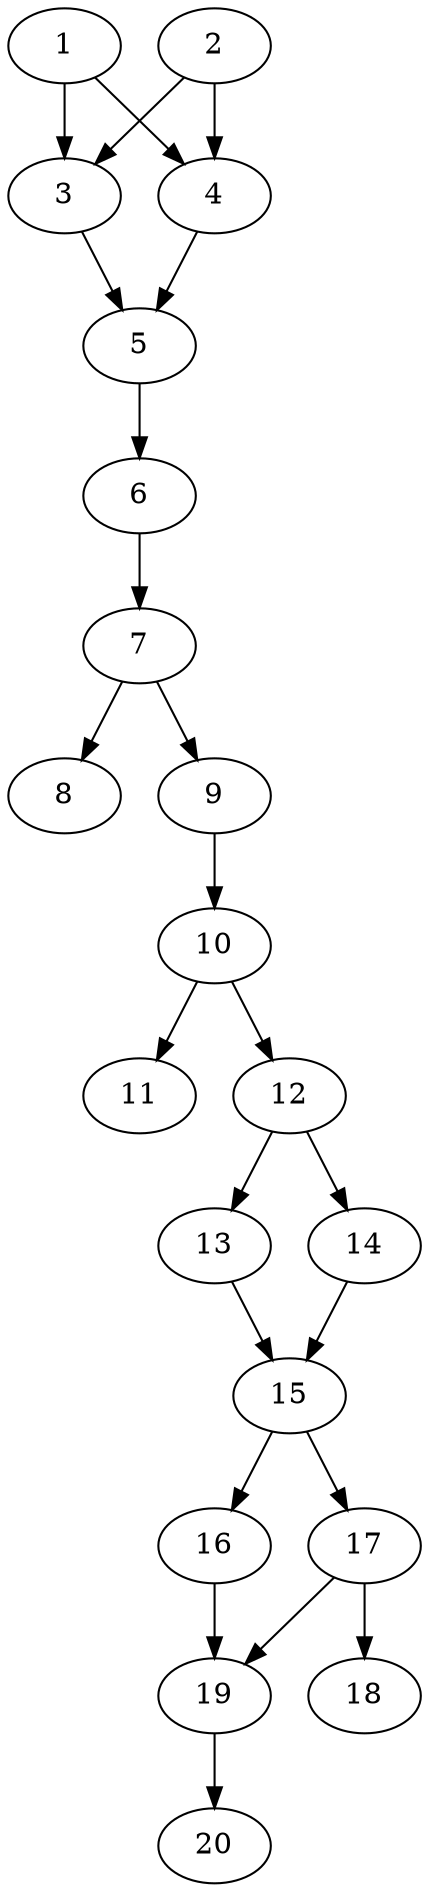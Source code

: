 // DAG automatically generated by daggen at Thu Oct  3 13:58:42 2019
// ./daggen --dot -n 20 --ccr 0.4 --fat 0.3 --regular 0.9 --density 0.7 --mindata 5242880 --maxdata 52428800 
digraph G {
  1 [size="27796480", alpha="0.08", expect_size="11118592"] 
  1 -> 3 [size ="11118592"]
  1 -> 4 [size ="11118592"]
  2 [size="104245760", alpha="0.12", expect_size="41698304"] 
  2 -> 3 [size ="41698304"]
  2 -> 4 [size ="41698304"]
  3 [size="87142400", alpha="0.07", expect_size="34856960"] 
  3 -> 5 [size ="34856960"]
  4 [size="61440000", alpha="0.17", expect_size="24576000"] 
  4 -> 5 [size ="24576000"]
  5 [size="103577600", alpha="0.10", expect_size="41431040"] 
  5 -> 6 [size ="41431040"]
  6 [size="121676800", alpha="0.03", expect_size="48670720"] 
  6 -> 7 [size ="48670720"]
  7 [size="86423040", alpha="0.03", expect_size="34569216"] 
  7 -> 8 [size ="34569216"]
  7 -> 9 [size ="34569216"]
  8 [size="92454400", alpha="0.17", expect_size="36981760"] 
  9 [size="123166720", alpha="0.11", expect_size="49266688"] 
  9 -> 10 [size ="49266688"]
  10 [size="20753920", alpha="0.03", expect_size="8301568"] 
  10 -> 11 [size ="8301568"]
  10 -> 12 [size ="8301568"]
  11 [size="42081280", alpha="0.03", expect_size="16832512"] 
  12 [size="91934720", alpha="0.16", expect_size="36773888"] 
  12 -> 13 [size ="36773888"]
  12 -> 14 [size ="36773888"]
  13 [size="45250560", alpha="0.18", expect_size="18100224"] 
  13 -> 15 [size ="18100224"]
  14 [size="87365120", alpha="0.20", expect_size="34946048"] 
  14 -> 15 [size ="34946048"]
  15 [size="72048640", alpha="0.13", expect_size="28819456"] 
  15 -> 16 [size ="28819456"]
  15 -> 17 [size ="28819456"]
  16 [size="15859200", alpha="0.05", expect_size="6343680"] 
  16 -> 19 [size ="6343680"]
  17 [size="33584640", alpha="0.17", expect_size="13433856"] 
  17 -> 18 [size ="13433856"]
  17 -> 19 [size ="13433856"]
  18 [size="52188160", alpha="0.11", expect_size="20875264"] 
  19 [size="33733120", alpha="0.02", expect_size="13493248"] 
  19 -> 20 [size ="13493248"]
  20 [size="100116480", alpha="0.08", expect_size="40046592"] 
}
